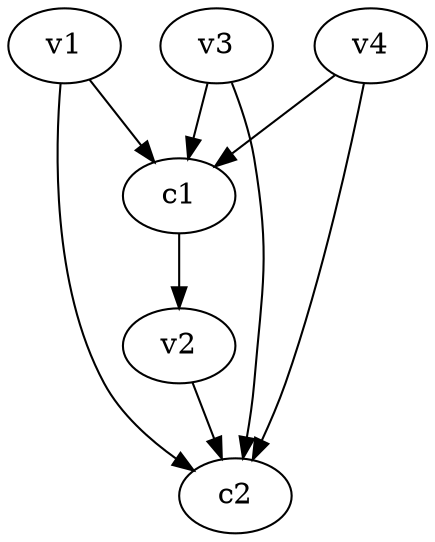 strict digraph  {
c1;
c2;
v1;
v2;
v3;
v4;
c1 -> v2  [weight=1];
v1 -> c1  [weight=1];
v1 -> c2  [weight=1];
v2 -> c2  [weight=1];
v3 -> c2  [weight=1];
v3 -> c1  [weight=1];
v4 -> c1  [weight=1];
v4 -> c2  [weight=1];
}
